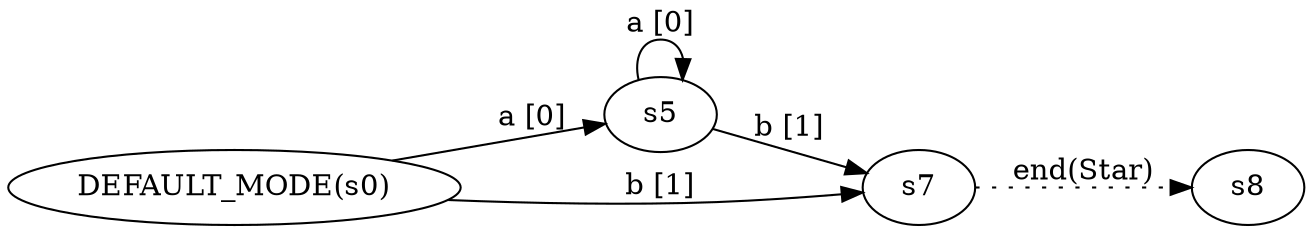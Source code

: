 digraph ATN {
  rankdir=LR;

  "DEFAULT_MODE(s0)" -> s5 [label="a [0]"]
  s5 -> s5 [label="a [0]"]
  s5 -> s7 [label="b [1]"]
  s7 -> s8 [label="end(Star)", style=dotted]
  "DEFAULT_MODE(s0)" -> s7 [label="b [1]"]
}